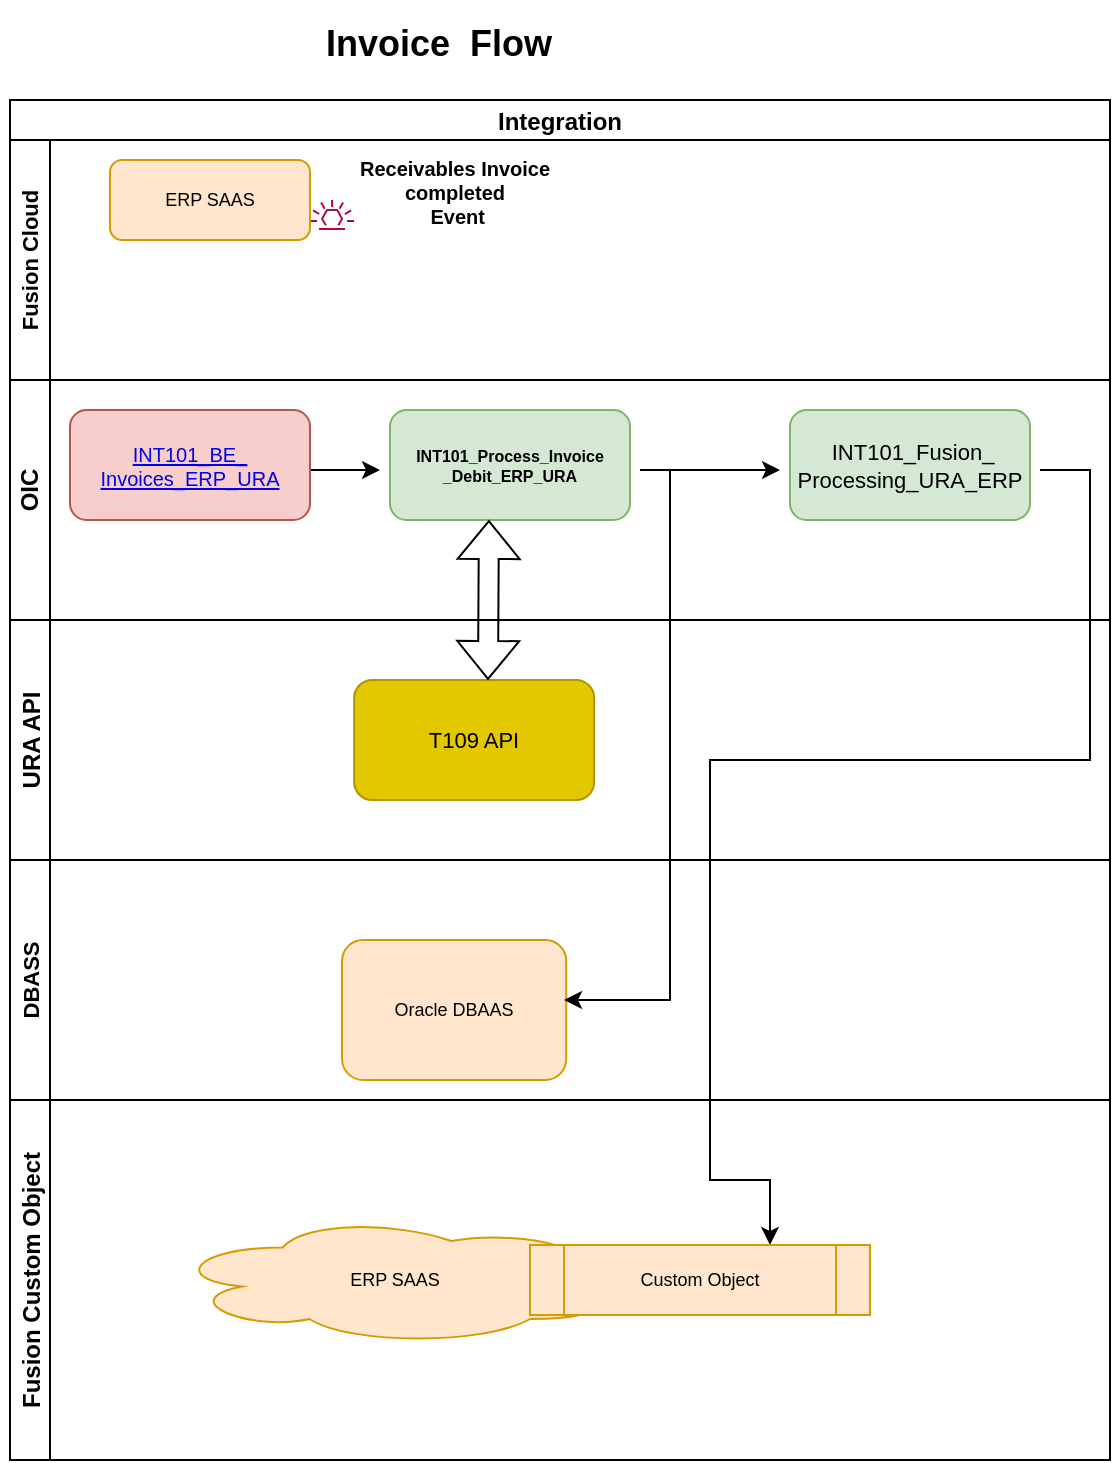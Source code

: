 <mxfile version="16.2.7" type="github">
  <diagram id="QBchSwfQgvvRqoAkoElo" name="Page-1">
    <mxGraphModel dx="868" dy="412" grid="1" gridSize="10" guides="1" tooltips="1" connect="1" arrows="1" fold="1" page="1" pageScale="1" pageWidth="850" pageHeight="1100" math="0" shadow="0">
      <root>
        <mxCell id="0" />
        <mxCell id="1" parent="0" />
        <mxCell id="_WeS0L_78n82KtswuAGA-8" value="Integration " style="swimlane;childLayout=stackLayout;resizeParent=1;resizeParentMax=0;horizontal=1;startSize=20;horizontalStack=0;" parent="1" vertex="1">
          <mxGeometry x="180" y="700" width="550" height="500" as="geometry" />
        </mxCell>
        <mxCell id="_WeS0L_78n82KtswuAGA-9" value="" style="swimlane;startSize=20;horizontal=0;" parent="_WeS0L_78n82KtswuAGA-8" vertex="1">
          <mxGeometry y="20" width="550" height="120" as="geometry" />
        </mxCell>
        <mxCell id="_WeS0L_78n82KtswuAGA-12" value="&lt;font style=&quot;font-size: 11px&quot;&gt;Fusion Cloud&lt;/font&gt;" style="text;html=1;strokeColor=none;fillColor=none;align=center;verticalAlign=middle;whiteSpace=wrap;rounded=0;rotation=-90;fontStyle=1" parent="_WeS0L_78n82KtswuAGA-9" vertex="1">
          <mxGeometry x="-35" y="45" width="90" height="30" as="geometry" />
        </mxCell>
        <mxCell id="_WeS0L_78n82KtswuAGA-25" value="" style="sketch=0;outlineConnect=0;fontColor=#232F3E;gradientColor=none;fillColor=#B0084D;strokeColor=none;dashed=0;verticalLabelPosition=bottom;verticalAlign=top;align=center;html=1;fontSize=12;fontStyle=0;aspect=fixed;pointerEvents=1;shape=mxgraph.aws4.eventbridge_default_event_bus_resource;" parent="_WeS0L_78n82KtswuAGA-9" vertex="1">
          <mxGeometry x="150" y="30" width="22.08" height="15" as="geometry" />
        </mxCell>
        <mxCell id="_WeS0L_78n82KtswuAGA-50" value="&lt;div style=&quot;font-size: 10px;&quot;&gt;&lt;span style=&quot;font-size: 10px;&quot; lang=&quot;EN-GB&quot;&gt;Receivables Invoice &lt;br style=&quot;font-size: 10px;&quot;&gt;&lt;/span&gt;&lt;/div&gt;&lt;div style=&quot;font-size: 10px;&quot;&gt;&lt;span style=&quot;font-size: 10px;&quot; lang=&quot;EN-GB&quot;&gt;completed&lt;/span&gt;&lt;/div&gt;&lt;div style=&quot;font-size: 10px;&quot;&gt;&amp;nbsp;Event&lt;/div&gt;&lt;div style=&quot;font-size: 10px;&quot;&gt;&lt;br style=&quot;font-size: 10px;&quot;&gt;&lt;/div&gt;&lt;div style=&quot;font-size: 10px;&quot;&gt;&lt;br style=&quot;font-size: 10px;&quot;&gt;&lt;/div&gt;" style="text;html=1;align=center;verticalAlign=middle;resizable=0;points=[];autosize=1;strokeColor=none;fillColor=none;fontSize=10;fontStyle=1" parent="_WeS0L_78n82KtswuAGA-9" vertex="1">
          <mxGeometry x="162.08" y="2.5" width="120" height="70" as="geometry" />
        </mxCell>
        <mxCell id="VZgvoDStMmctj56R9S_6-1" value="ERP SAAS" style="rounded=1;whiteSpace=wrap;html=1;fontSize=9;fillColor=#ffe6cc;strokeColor=#d79b00;" vertex="1" parent="_WeS0L_78n82KtswuAGA-9">
          <mxGeometry x="50" y="10" width="100" height="40" as="geometry" />
        </mxCell>
        <mxCell id="_WeS0L_78n82KtswuAGA-10" value="" style="swimlane;startSize=20;horizontal=0;" parent="_WeS0L_78n82KtswuAGA-8" vertex="1">
          <mxGeometry y="140" width="550" height="120" as="geometry" />
        </mxCell>
        <mxCell id="_WeS0L_78n82KtswuAGA-14" value="&lt;b&gt;OIC&lt;/b&gt;" style="text;html=1;strokeColor=none;fillColor=none;align=center;verticalAlign=middle;whiteSpace=wrap;rounded=0;rotation=-90;" parent="_WeS0L_78n82KtswuAGA-10" vertex="1">
          <mxGeometry x="-20" y="50" width="60" height="10" as="geometry" />
        </mxCell>
        <mxCell id="_WeS0L_78n82KtswuAGA-21" style="edgeStyle=orthogonalEdgeStyle;rounded=0;orthogonalLoop=1;jettySize=auto;html=1;fontSize=9;" parent="_WeS0L_78n82KtswuAGA-10" edge="1">
          <mxGeometry relative="1" as="geometry">
            <mxPoint x="150" y="45" as="sourcePoint" />
            <mxPoint x="185" y="45" as="targetPoint" />
          </mxGeometry>
        </mxCell>
        <mxCell id="_WeS0L_78n82KtswuAGA-30" style="edgeStyle=orthogonalEdgeStyle;rounded=0;orthogonalLoop=1;jettySize=auto;html=1;entryX=0;entryY=0.5;entryDx=0;entryDy=0;fontSize=9;" parent="_WeS0L_78n82KtswuAGA-10" edge="1">
          <mxGeometry relative="1" as="geometry">
            <mxPoint x="315" y="45" as="sourcePoint" />
            <mxPoint x="385" y="45" as="targetPoint" />
          </mxGeometry>
        </mxCell>
        <mxCell id="VZgvoDStMmctj56R9S_6-2" value="&lt;div style=&quot;font-size: 10px&quot;&gt;&lt;a name=&quot;_Toc93504366&quot; style=&quot;font-size: 10px&quot;&gt;&lt;span style=&quot;font-size: 10px&quot; lang=&quot;EN-GB&quot;&gt;INT101_BE_&lt;/span&gt;&lt;/a&gt;&lt;/div&gt;&lt;div style=&quot;font-size: 10px&quot;&gt;&lt;a name=&quot;_Toc93504366&quot; style=&quot;font-size: 10px&quot;&gt;&lt;span style=&quot;font-size: 10px&quot; lang=&quot;EN-GB&quot;&gt;Invoices_ERP_URA&lt;/span&gt;&lt;/a&gt;&lt;/div&gt;" style="rounded=1;whiteSpace=wrap;html=1;fillColor=#f8cecc;strokeColor=#b85450;" vertex="1" parent="_WeS0L_78n82KtswuAGA-10">
          <mxGeometry x="30" y="15" width="120" height="55" as="geometry" />
        </mxCell>
        <mxCell id="VZgvoDStMmctj56R9S_6-4" value="&lt;div style=&quot;font-size: 8px&quot;&gt;&lt;b&gt;&lt;font style=&quot;font-size: 8px&quot;&gt;INT101_Process_Invoice&lt;/font&gt;&lt;/b&gt;&lt;/div&gt;&lt;div style=&quot;font-size: 8px&quot;&gt;&lt;b&gt;&lt;font style=&quot;font-size: 8px&quot;&gt;_Debit_ERP_URA &lt;/font&gt;&lt;/b&gt;&lt;/div&gt;" style="rounded=1;whiteSpace=wrap;html=1;fillColor=#d5e8d4;strokeColor=#82b366;" vertex="1" parent="_WeS0L_78n82KtswuAGA-10">
          <mxGeometry x="190" y="15" width="120" height="55" as="geometry" />
        </mxCell>
        <mxCell id="VZgvoDStMmctj56R9S_6-5" value="&lt;div style=&quot;font-size: 11px&quot;&gt;&amp;nbsp;&lt;font style=&quot;font-size: 11px&quot;&gt;INT101_Fusion_&lt;/font&gt;&lt;/div&gt;&lt;div style=&quot;font-size: 11px&quot;&gt;&lt;font style=&quot;font-size: 11px&quot;&gt;Processing_URA_ERP&lt;/font&gt;&lt;/div&gt;" style="rounded=1;whiteSpace=wrap;html=1;fillColor=#d5e8d4;strokeColor=#82b366;" vertex="1" parent="_WeS0L_78n82KtswuAGA-10">
          <mxGeometry x="390" y="15" width="120" height="55" as="geometry" />
        </mxCell>
        <mxCell id="_WeS0L_78n82KtswuAGA-11" value="URA API" style="swimlane;startSize=20;horizontal=0;" parent="_WeS0L_78n82KtswuAGA-8" vertex="1">
          <mxGeometry y="260" width="550" height="120" as="geometry" />
        </mxCell>
        <mxCell id="VZgvoDStMmctj56R9S_6-6" value="T109 API " style="rounded=1;whiteSpace=wrap;html=1;fontSize=11;fillColor=#e3c800;fontColor=#000000;strokeColor=#B09500;" vertex="1" parent="_WeS0L_78n82KtswuAGA-11">
          <mxGeometry x="172.08" y="30" width="120" height="60" as="geometry" />
        </mxCell>
        <mxCell id="_WeS0L_78n82KtswuAGA-20" style="swimlane;startSize=20;horizontal=0;" parent="_WeS0L_78n82KtswuAGA-8" vertex="1">
          <mxGeometry y="380" width="550" height="120" as="geometry" />
        </mxCell>
        <mxCell id="_WeS0L_78n82KtswuAGA-13" value="DBASS" style="swimlane;startSize=20;horizontal=0;fontSize=11;" parent="_WeS0L_78n82KtswuAGA-20" vertex="1">
          <mxGeometry width="550" height="120" as="geometry" />
        </mxCell>
        <mxCell id="VZgvoDStMmctj56R9S_6-7" value="Oracle DBAAS" style="rounded=1;whiteSpace=wrap;html=1;fontSize=9;fillColor=#ffe6cc;strokeColor=#d79b00;" vertex="1" parent="_WeS0L_78n82KtswuAGA-13">
          <mxGeometry x="166.04" y="40" width="112.08" height="70" as="geometry" />
        </mxCell>
        <mxCell id="_WeS0L_78n82KtswuAGA-48" value="" style="shape=flexArrow;endArrow=classic;startArrow=classic;html=1;rounded=0;fontSize=9;" parent="_WeS0L_78n82KtswuAGA-8" edge="1">
          <mxGeometry width="100" height="100" relative="1" as="geometry">
            <mxPoint x="239" y="290" as="sourcePoint" />
            <mxPoint x="239.452" y="210" as="targetPoint" />
          </mxGeometry>
        </mxCell>
        <mxCell id="_WeS0L_78n82KtswuAGA-54" style="edgeStyle=orthogonalEdgeStyle;rounded=0;orthogonalLoop=1;jettySize=auto;html=1;entryX=1;entryY=0;entryDx=0;entryDy=20;entryPerimeter=0;fontSize=9;" parent="_WeS0L_78n82KtswuAGA-8" edge="1">
          <mxGeometry relative="1" as="geometry">
            <Array as="points">
              <mxPoint x="330" y="185" />
              <mxPoint x="330" y="450" />
            </Array>
            <mxPoint x="315" y="185" as="sourcePoint" />
            <mxPoint x="277" y="450" as="targetPoint" />
          </mxGeometry>
        </mxCell>
        <mxCell id="_WeS0L_78n82KtswuAGA-31" style="edgeStyle=orthogonalEdgeStyle;rounded=0;orthogonalLoop=1;jettySize=auto;html=1;fontSize=9;" parent="1" target="_WeS0L_78n82KtswuAGA-46" edge="1">
          <mxGeometry relative="1" as="geometry">
            <mxPoint x="560" y="1250" as="targetPoint" />
            <Array as="points">
              <mxPoint x="720" y="885" />
              <mxPoint x="720" y="1030" />
              <mxPoint x="530" y="1030" />
              <mxPoint x="530" y="1240" />
              <mxPoint x="560" y="1240" />
            </Array>
            <mxPoint x="695" y="885" as="sourcePoint" />
          </mxGeometry>
        </mxCell>
        <mxCell id="_WeS0L_78n82KtswuAGA-52" value="&lt;h1&gt;Invoice&amp;nbsp; Flow &lt;br&gt;&lt;/h1&gt;&amp;nbsp;" style="text;html=1;strokeColor=none;fillColor=none;spacing=5;spacingTop=-20;whiteSpace=wrap;overflow=hidden;rounded=0;fontSize=9;" parent="1" vertex="1">
          <mxGeometry x="332.5" y="660" width="245" height="40" as="geometry" />
        </mxCell>
        <mxCell id="_WeS0L_78n82KtswuAGA-19" value="Fusion Custom Object" style="swimlane;startSize=20;horizontal=0;fontSize=12;fontStyle=1" parent="1" vertex="1">
          <mxGeometry x="180" y="1200" width="550" height="180" as="geometry" />
        </mxCell>
        <mxCell id="_WeS0L_78n82KtswuAGA-33" value="ERP SAAS " style="ellipse;shape=cloud;whiteSpace=wrap;html=1;fontSize=9;fillColor=#ffe6cc;strokeColor=#d79b00;" parent="_WeS0L_78n82KtswuAGA-19" vertex="1">
          <mxGeometry x="80" y="57.5" width="225" height="65" as="geometry" />
        </mxCell>
        <mxCell id="_WeS0L_78n82KtswuAGA-46" value="Custom Object" style="shape=process;whiteSpace=wrap;html=1;backgroundOutline=1;fontSize=9;fillColor=#ffe6cc;strokeColor=#d79b00;" parent="_WeS0L_78n82KtswuAGA-19" vertex="1">
          <mxGeometry x="260" y="72.5" width="170" height="35" as="geometry" />
        </mxCell>
      </root>
    </mxGraphModel>
  </diagram>
</mxfile>
